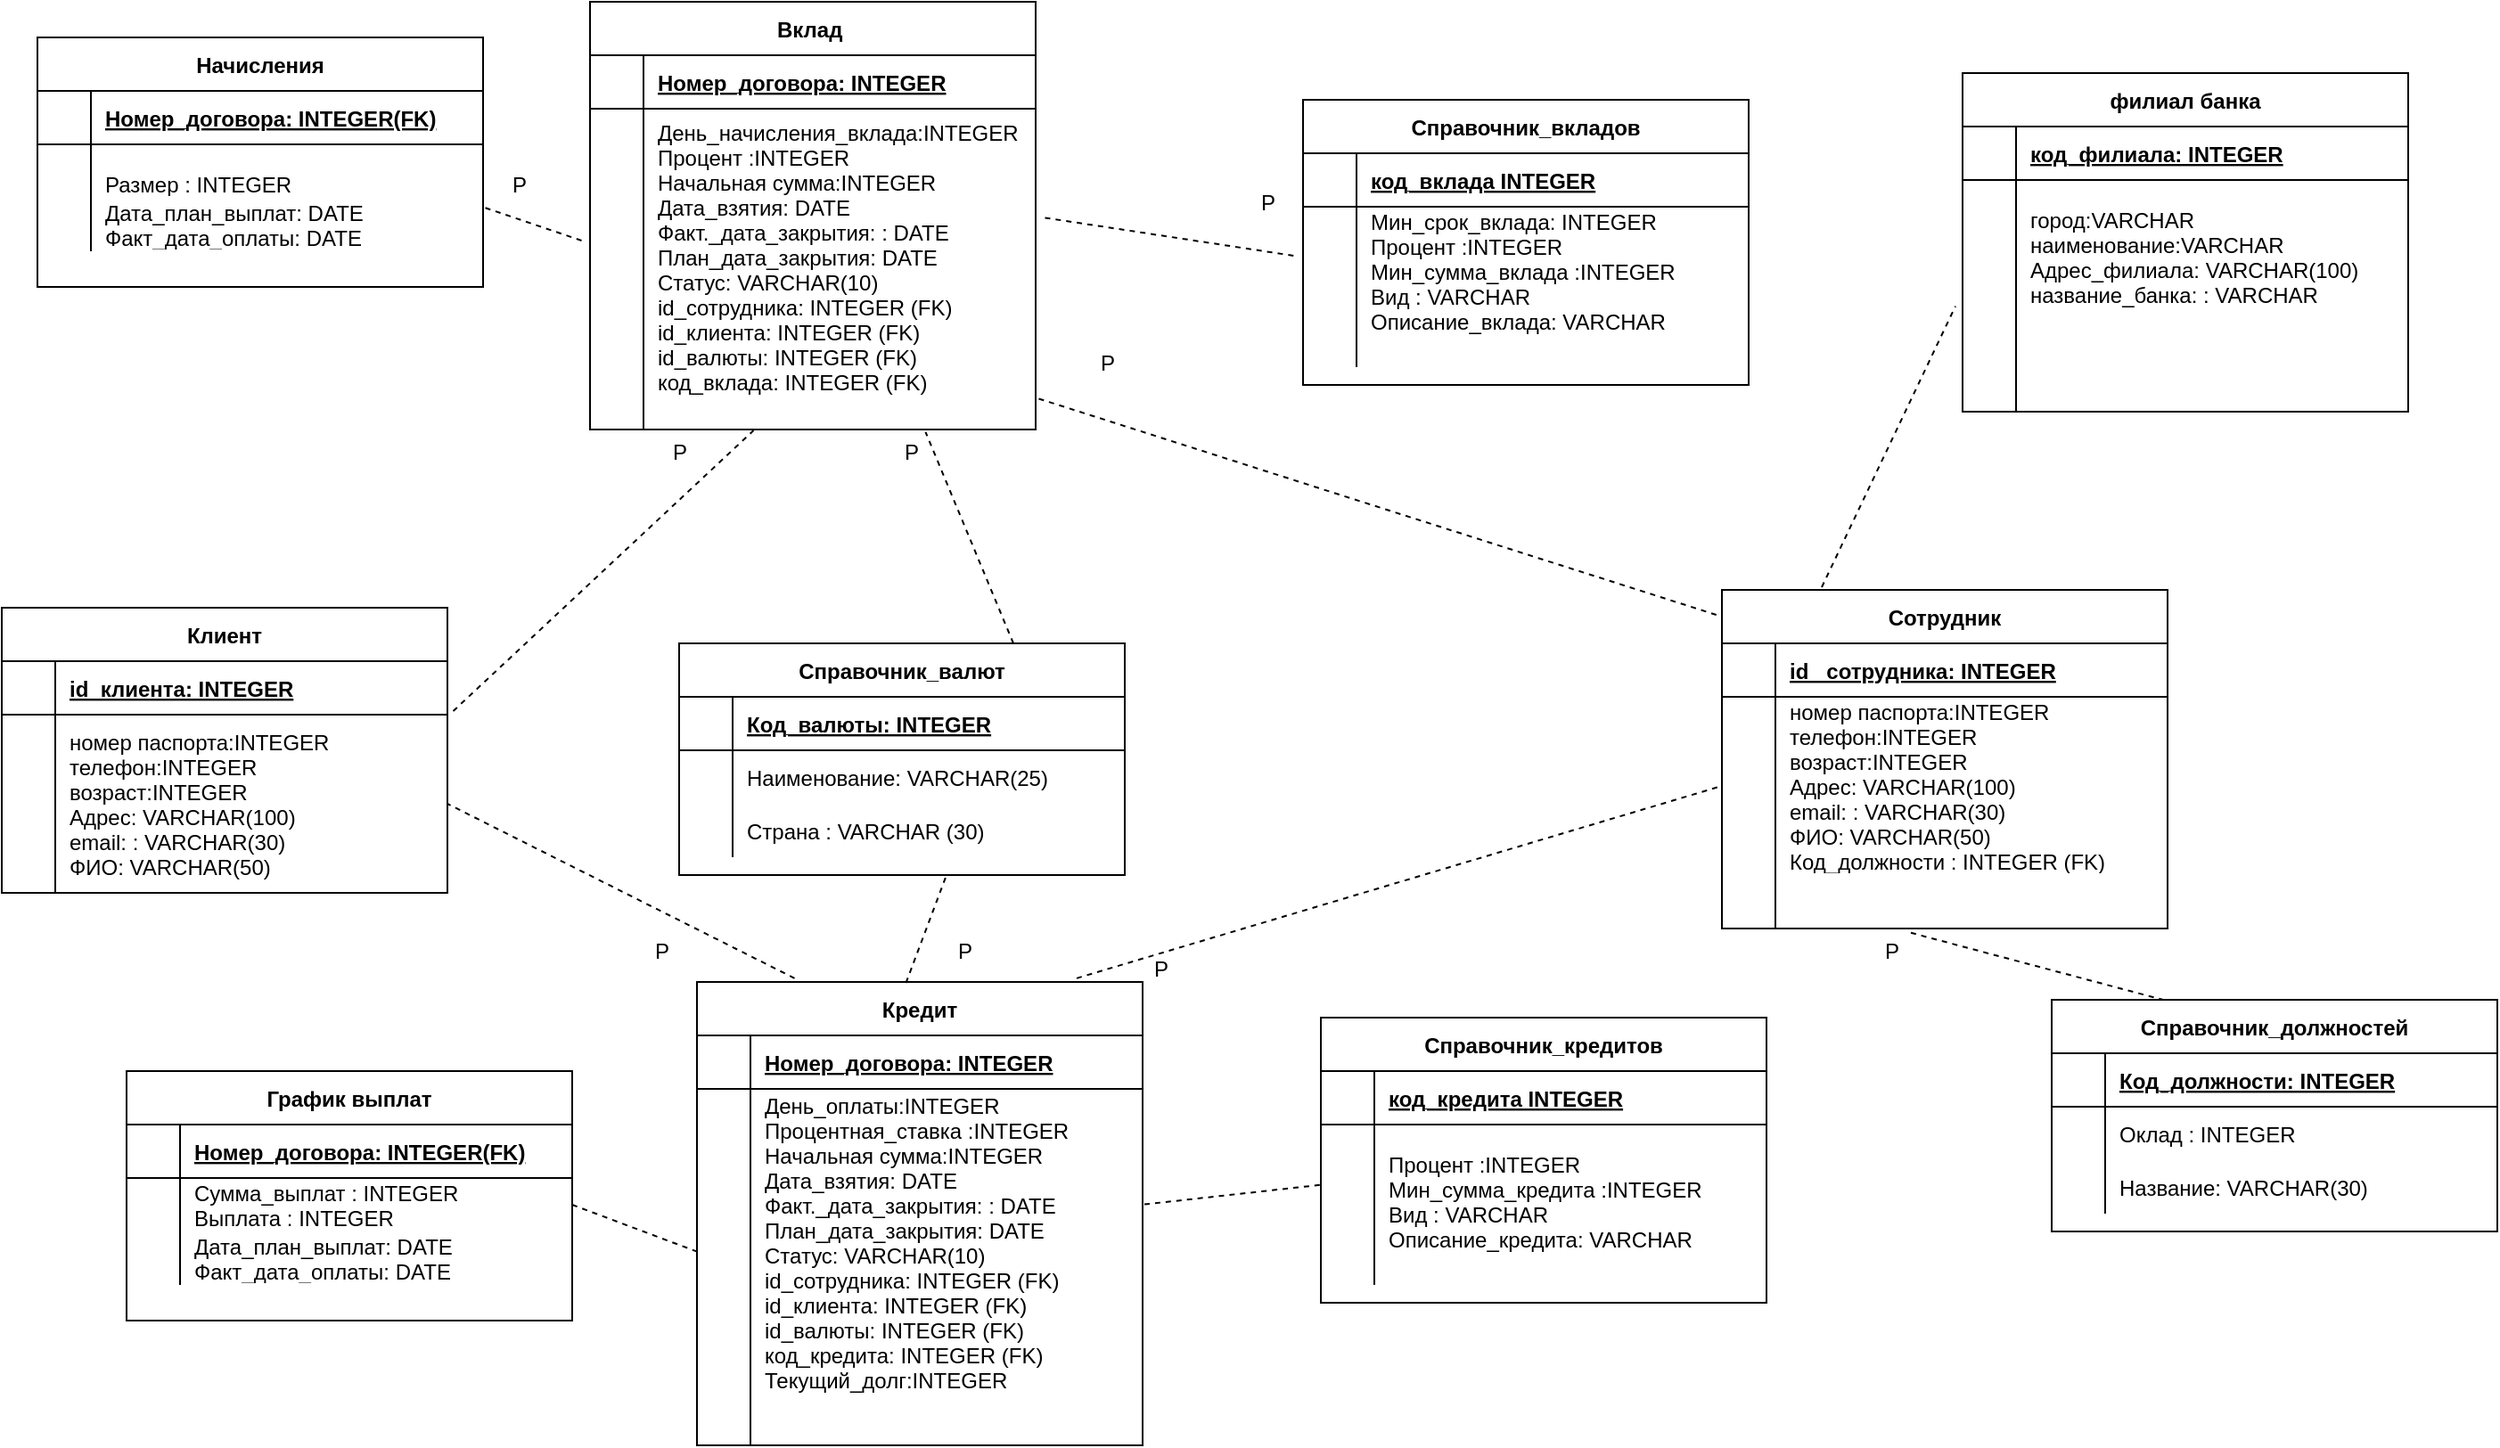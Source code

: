 <mxfile version="21.3.2" type="device">
  <diagram id="R2lEEEUBdFMjLlhIrx00" name="Page-1">
    <mxGraphModel dx="1556" dy="1980" grid="1" gridSize="10" guides="1" tooltips="1" connect="1" arrows="1" fold="1" page="1" pageScale="1" pageWidth="850" pageHeight="1100" math="0" shadow="0" extFonts="Permanent Marker^https://fonts.googleapis.com/css?family=Permanent+Marker">
      <root>
        <mxCell id="0" />
        <mxCell id="1" parent="0" />
        <mxCell id="rWTLv7BDOIeQKKejUItZ-1" value="Сотрудник" style="shape=table;startSize=30;container=1;collapsible=1;childLayout=tableLayout;fixedRows=1;rowLines=0;fontStyle=1;align=center;resizeLast=1;" vertex="1" parent="1">
          <mxGeometry x="1025" y="180" width="250" height="190" as="geometry" />
        </mxCell>
        <mxCell id="rWTLv7BDOIeQKKejUItZ-2" value="" style="shape=partialRectangle;collapsible=0;dropTarget=0;pointerEvents=0;fillColor=none;points=[[0,0.5],[1,0.5]];portConstraint=eastwest;top=0;left=0;right=0;bottom=1;" vertex="1" parent="rWTLv7BDOIeQKKejUItZ-1">
          <mxGeometry y="30" width="250" height="30" as="geometry" />
        </mxCell>
        <mxCell id="rWTLv7BDOIeQKKejUItZ-3" value="" style="shape=partialRectangle;overflow=hidden;connectable=0;fillColor=none;top=0;left=0;bottom=0;right=0;fontStyle=1;" vertex="1" parent="rWTLv7BDOIeQKKejUItZ-2">
          <mxGeometry width="30" height="30" as="geometry">
            <mxRectangle width="30" height="30" as="alternateBounds" />
          </mxGeometry>
        </mxCell>
        <mxCell id="rWTLv7BDOIeQKKejUItZ-4" value="id_ сотрудника: INTEGER" style="shape=partialRectangle;overflow=hidden;connectable=0;fillColor=none;top=0;left=0;bottom=0;right=0;align=left;spacingLeft=6;fontStyle=5;" vertex="1" parent="rWTLv7BDOIeQKKejUItZ-2">
          <mxGeometry x="30" width="220" height="30" as="geometry">
            <mxRectangle width="220" height="30" as="alternateBounds" />
          </mxGeometry>
        </mxCell>
        <mxCell id="rWTLv7BDOIeQKKejUItZ-5" value="" style="shape=partialRectangle;collapsible=0;dropTarget=0;pointerEvents=0;fillColor=none;points=[[0,0.5],[1,0.5]];portConstraint=eastwest;top=0;left=0;right=0;bottom=0;" vertex="1" parent="rWTLv7BDOIeQKKejUItZ-1">
          <mxGeometry y="60" width="250" height="100" as="geometry" />
        </mxCell>
        <mxCell id="rWTLv7BDOIeQKKejUItZ-6" value="" style="shape=partialRectangle;overflow=hidden;connectable=0;fillColor=none;top=0;left=0;bottom=0;right=0;" vertex="1" parent="rWTLv7BDOIeQKKejUItZ-5">
          <mxGeometry width="30" height="100" as="geometry">
            <mxRectangle width="30" height="100" as="alternateBounds" />
          </mxGeometry>
        </mxCell>
        <mxCell id="rWTLv7BDOIeQKKejUItZ-7" value="номер паспорта:INTEGER&#xa;телефон:INTEGER&#xa;возраст:INTEGER&#xa;Адрес: VARCHAR(100)&#xa;email: : VARCHAR(30)&#xa;ФИО: VARCHAR(50)&#xa;Код_должности : INTEGER (FK)" style="shape=partialRectangle;overflow=hidden;connectable=0;fillColor=none;top=0;left=0;bottom=0;right=0;align=left;spacingLeft=6;" vertex="1" parent="rWTLv7BDOIeQKKejUItZ-5">
          <mxGeometry x="30" width="220" height="100" as="geometry">
            <mxRectangle width="220" height="100" as="alternateBounds" />
          </mxGeometry>
        </mxCell>
        <mxCell id="rWTLv7BDOIeQKKejUItZ-8" value="" style="shape=partialRectangle;collapsible=0;dropTarget=0;pointerEvents=0;fillColor=none;points=[[0,0.5],[1,0.5]];portConstraint=eastwest;top=0;left=0;right=0;bottom=0;" vertex="1" parent="rWTLv7BDOIeQKKejUItZ-1">
          <mxGeometry y="160" width="250" height="30" as="geometry" />
        </mxCell>
        <mxCell id="rWTLv7BDOIeQKKejUItZ-9" value="" style="shape=partialRectangle;overflow=hidden;connectable=0;fillColor=none;top=0;left=0;bottom=0;right=0;" vertex="1" parent="rWTLv7BDOIeQKKejUItZ-8">
          <mxGeometry width="30" height="30" as="geometry">
            <mxRectangle width="30" height="30" as="alternateBounds" />
          </mxGeometry>
        </mxCell>
        <mxCell id="rWTLv7BDOIeQKKejUItZ-10" value="" style="shape=partialRectangle;overflow=hidden;connectable=0;fillColor=none;top=0;left=0;bottom=0;right=0;align=left;spacingLeft=6;" vertex="1" parent="rWTLv7BDOIeQKKejUItZ-8">
          <mxGeometry x="30" width="220" height="30" as="geometry">
            <mxRectangle width="220" height="30" as="alternateBounds" />
          </mxGeometry>
        </mxCell>
        <mxCell id="rWTLv7BDOIeQKKejUItZ-11" value="Cправочник_должностей" style="shape=table;startSize=30;container=1;collapsible=1;childLayout=tableLayout;fixedRows=1;rowLines=0;fontStyle=1;align=center;resizeLast=1;" vertex="1" parent="1">
          <mxGeometry x="1210" y="410" width="250" height="130" as="geometry" />
        </mxCell>
        <mxCell id="rWTLv7BDOIeQKKejUItZ-12" value="" style="shape=partialRectangle;collapsible=0;dropTarget=0;pointerEvents=0;fillColor=none;points=[[0,0.5],[1,0.5]];portConstraint=eastwest;top=0;left=0;right=0;bottom=1;" vertex="1" parent="rWTLv7BDOIeQKKejUItZ-11">
          <mxGeometry y="30" width="250" height="30" as="geometry" />
        </mxCell>
        <mxCell id="rWTLv7BDOIeQKKejUItZ-13" value="" style="shape=partialRectangle;overflow=hidden;connectable=0;fillColor=none;top=0;left=0;bottom=0;right=0;fontStyle=1;" vertex="1" parent="rWTLv7BDOIeQKKejUItZ-12">
          <mxGeometry width="30" height="30" as="geometry">
            <mxRectangle width="30" height="30" as="alternateBounds" />
          </mxGeometry>
        </mxCell>
        <mxCell id="rWTLv7BDOIeQKKejUItZ-14" value="Код_должности: INTEGER" style="shape=partialRectangle;overflow=hidden;connectable=0;fillColor=none;top=0;left=0;bottom=0;right=0;align=left;spacingLeft=6;fontStyle=5;" vertex="1" parent="rWTLv7BDOIeQKKejUItZ-12">
          <mxGeometry x="30" width="220" height="30" as="geometry">
            <mxRectangle width="220" height="30" as="alternateBounds" />
          </mxGeometry>
        </mxCell>
        <mxCell id="rWTLv7BDOIeQKKejUItZ-15" value="" style="shape=partialRectangle;collapsible=0;dropTarget=0;pointerEvents=0;fillColor=none;points=[[0,0.5],[1,0.5]];portConstraint=eastwest;top=0;left=0;right=0;bottom=0;" vertex="1" parent="rWTLv7BDOIeQKKejUItZ-11">
          <mxGeometry y="60" width="250" height="30" as="geometry" />
        </mxCell>
        <mxCell id="rWTLv7BDOIeQKKejUItZ-16" value="" style="shape=partialRectangle;overflow=hidden;connectable=0;fillColor=none;top=0;left=0;bottom=0;right=0;" vertex="1" parent="rWTLv7BDOIeQKKejUItZ-15">
          <mxGeometry width="30" height="30" as="geometry">
            <mxRectangle width="30" height="30" as="alternateBounds" />
          </mxGeometry>
        </mxCell>
        <mxCell id="rWTLv7BDOIeQKKejUItZ-17" value="Оклад : INTEGER" style="shape=partialRectangle;overflow=hidden;connectable=0;fillColor=none;top=0;left=0;bottom=0;right=0;align=left;spacingLeft=6;" vertex="1" parent="rWTLv7BDOIeQKKejUItZ-15">
          <mxGeometry x="30" width="220" height="30" as="geometry">
            <mxRectangle width="220" height="30" as="alternateBounds" />
          </mxGeometry>
        </mxCell>
        <mxCell id="rWTLv7BDOIeQKKejUItZ-18" value="" style="shape=partialRectangle;collapsible=0;dropTarget=0;pointerEvents=0;fillColor=none;points=[[0,0.5],[1,0.5]];portConstraint=eastwest;top=0;left=0;right=0;bottom=0;" vertex="1" parent="rWTLv7BDOIeQKKejUItZ-11">
          <mxGeometry y="90" width="250" height="30" as="geometry" />
        </mxCell>
        <mxCell id="rWTLv7BDOIeQKKejUItZ-19" value="" style="shape=partialRectangle;overflow=hidden;connectable=0;fillColor=none;top=0;left=0;bottom=0;right=0;" vertex="1" parent="rWTLv7BDOIeQKKejUItZ-18">
          <mxGeometry width="30" height="30" as="geometry">
            <mxRectangle width="30" height="30" as="alternateBounds" />
          </mxGeometry>
        </mxCell>
        <mxCell id="rWTLv7BDOIeQKKejUItZ-20" value="Название: VARCHAR(30)" style="shape=partialRectangle;overflow=hidden;connectable=0;fillColor=none;top=0;left=0;bottom=0;right=0;align=left;spacingLeft=6;" vertex="1" parent="rWTLv7BDOIeQKKejUItZ-18">
          <mxGeometry x="30" width="220" height="30" as="geometry">
            <mxRectangle width="220" height="30" as="alternateBounds" />
          </mxGeometry>
        </mxCell>
        <mxCell id="rWTLv7BDOIeQKKejUItZ-21" value="Клиент" style="shape=table;startSize=30;container=1;collapsible=1;childLayout=tableLayout;fixedRows=1;rowLines=0;fontStyle=1;align=center;resizeLast=1;" vertex="1" parent="1">
          <mxGeometry x="60" y="190" width="250" height="160" as="geometry" />
        </mxCell>
        <mxCell id="rWTLv7BDOIeQKKejUItZ-22" value="" style="shape=partialRectangle;collapsible=0;dropTarget=0;pointerEvents=0;fillColor=none;points=[[0,0.5],[1,0.5]];portConstraint=eastwest;top=0;left=0;right=0;bottom=1;" vertex="1" parent="rWTLv7BDOIeQKKejUItZ-21">
          <mxGeometry y="30" width="250" height="30" as="geometry" />
        </mxCell>
        <mxCell id="rWTLv7BDOIeQKKejUItZ-23" value="" style="shape=partialRectangle;overflow=hidden;connectable=0;fillColor=none;top=0;left=0;bottom=0;right=0;fontStyle=1;" vertex="1" parent="rWTLv7BDOIeQKKejUItZ-22">
          <mxGeometry width="30" height="30" as="geometry">
            <mxRectangle width="30" height="30" as="alternateBounds" />
          </mxGeometry>
        </mxCell>
        <mxCell id="rWTLv7BDOIeQKKejUItZ-24" value="id_клиента: INTEGER" style="shape=partialRectangle;overflow=hidden;connectable=0;fillColor=none;top=0;left=0;bottom=0;right=0;align=left;spacingLeft=6;fontStyle=5;" vertex="1" parent="rWTLv7BDOIeQKKejUItZ-22">
          <mxGeometry x="30" width="220" height="30" as="geometry">
            <mxRectangle width="220" height="30" as="alternateBounds" />
          </mxGeometry>
        </mxCell>
        <mxCell id="rWTLv7BDOIeQKKejUItZ-25" value="" style="shape=partialRectangle;collapsible=0;dropTarget=0;pointerEvents=0;fillColor=none;points=[[0,0.5],[1,0.5]];portConstraint=eastwest;top=0;left=0;right=0;bottom=0;" vertex="1" parent="rWTLv7BDOIeQKKejUItZ-21">
          <mxGeometry y="60" width="250" height="100" as="geometry" />
        </mxCell>
        <mxCell id="rWTLv7BDOIeQKKejUItZ-26" value="" style="shape=partialRectangle;overflow=hidden;connectable=0;fillColor=none;top=0;left=0;bottom=0;right=0;" vertex="1" parent="rWTLv7BDOIeQKKejUItZ-25">
          <mxGeometry width="30" height="100" as="geometry">
            <mxRectangle width="30" height="100" as="alternateBounds" />
          </mxGeometry>
        </mxCell>
        <mxCell id="rWTLv7BDOIeQKKejUItZ-27" value="номер паспорта:INTEGER&#xa;телефон:INTEGER&#xa;возраст:INTEGER&#xa;Адрес: VARCHAR(100)&#xa;email: : VARCHAR(30)&#xa;ФИО: VARCHAR(50)" style="shape=partialRectangle;overflow=hidden;connectable=0;fillColor=none;top=0;left=0;bottom=0;right=0;align=left;spacingLeft=6;" vertex="1" parent="rWTLv7BDOIeQKKejUItZ-25">
          <mxGeometry x="30" width="220" height="100" as="geometry">
            <mxRectangle width="220" height="100" as="alternateBounds" />
          </mxGeometry>
        </mxCell>
        <mxCell id="rWTLv7BDOIeQKKejUItZ-28" value="Cправочник_валют" style="shape=table;startSize=30;container=1;collapsible=1;childLayout=tableLayout;fixedRows=1;rowLines=0;fontStyle=1;align=center;resizeLast=1;" vertex="1" parent="1">
          <mxGeometry x="440" y="210" width="250" height="130" as="geometry" />
        </mxCell>
        <mxCell id="rWTLv7BDOIeQKKejUItZ-29" value="" style="shape=partialRectangle;collapsible=0;dropTarget=0;pointerEvents=0;fillColor=none;points=[[0,0.5],[1,0.5]];portConstraint=eastwest;top=0;left=0;right=0;bottom=1;" vertex="1" parent="rWTLv7BDOIeQKKejUItZ-28">
          <mxGeometry y="30" width="250" height="30" as="geometry" />
        </mxCell>
        <mxCell id="rWTLv7BDOIeQKKejUItZ-30" value="" style="shape=partialRectangle;overflow=hidden;connectable=0;fillColor=none;top=0;left=0;bottom=0;right=0;fontStyle=1;" vertex="1" parent="rWTLv7BDOIeQKKejUItZ-29">
          <mxGeometry width="30" height="30" as="geometry">
            <mxRectangle width="30" height="30" as="alternateBounds" />
          </mxGeometry>
        </mxCell>
        <mxCell id="rWTLv7BDOIeQKKejUItZ-31" value="Код_валюты: INTEGER" style="shape=partialRectangle;overflow=hidden;connectable=0;fillColor=none;top=0;left=0;bottom=0;right=0;align=left;spacingLeft=6;fontStyle=5;" vertex="1" parent="rWTLv7BDOIeQKKejUItZ-29">
          <mxGeometry x="30" width="220" height="30" as="geometry">
            <mxRectangle width="220" height="30" as="alternateBounds" />
          </mxGeometry>
        </mxCell>
        <mxCell id="rWTLv7BDOIeQKKejUItZ-32" value="" style="shape=partialRectangle;collapsible=0;dropTarget=0;pointerEvents=0;fillColor=none;points=[[0,0.5],[1,0.5]];portConstraint=eastwest;top=0;left=0;right=0;bottom=0;" vertex="1" parent="rWTLv7BDOIeQKKejUItZ-28">
          <mxGeometry y="60" width="250" height="30" as="geometry" />
        </mxCell>
        <mxCell id="rWTLv7BDOIeQKKejUItZ-33" value="" style="shape=partialRectangle;overflow=hidden;connectable=0;fillColor=none;top=0;left=0;bottom=0;right=0;" vertex="1" parent="rWTLv7BDOIeQKKejUItZ-32">
          <mxGeometry width="30" height="30" as="geometry">
            <mxRectangle width="30" height="30" as="alternateBounds" />
          </mxGeometry>
        </mxCell>
        <mxCell id="rWTLv7BDOIeQKKejUItZ-34" value="Наименование: VARCHAR(25)" style="shape=partialRectangle;overflow=hidden;connectable=0;fillColor=none;top=0;left=0;bottom=0;right=0;align=left;spacingLeft=6;" vertex="1" parent="rWTLv7BDOIeQKKejUItZ-32">
          <mxGeometry x="30" width="220" height="30" as="geometry">
            <mxRectangle width="220" height="30" as="alternateBounds" />
          </mxGeometry>
        </mxCell>
        <mxCell id="rWTLv7BDOIeQKKejUItZ-35" value="" style="shape=partialRectangle;collapsible=0;dropTarget=0;pointerEvents=0;fillColor=none;points=[[0,0.5],[1,0.5]];portConstraint=eastwest;top=0;left=0;right=0;bottom=0;" vertex="1" parent="rWTLv7BDOIeQKKejUItZ-28">
          <mxGeometry y="90" width="250" height="30" as="geometry" />
        </mxCell>
        <mxCell id="rWTLv7BDOIeQKKejUItZ-36" value="" style="shape=partialRectangle;overflow=hidden;connectable=0;fillColor=none;top=0;left=0;bottom=0;right=0;" vertex="1" parent="rWTLv7BDOIeQKKejUItZ-35">
          <mxGeometry width="30" height="30" as="geometry">
            <mxRectangle width="30" height="30" as="alternateBounds" />
          </mxGeometry>
        </mxCell>
        <mxCell id="rWTLv7BDOIeQKKejUItZ-37" value="Cтрана : VARCHAR (30)" style="shape=partialRectangle;overflow=hidden;connectable=0;fillColor=none;top=0;left=0;bottom=0;right=0;align=left;spacingLeft=6;" vertex="1" parent="rWTLv7BDOIeQKKejUItZ-35">
          <mxGeometry x="30" width="220" height="30" as="geometry">
            <mxRectangle width="220" height="30" as="alternateBounds" />
          </mxGeometry>
        </mxCell>
        <mxCell id="rWTLv7BDOIeQKKejUItZ-38" value="Вклад " style="shape=table;startSize=30;container=1;collapsible=1;childLayout=tableLayout;fixedRows=1;rowLines=0;fontStyle=1;align=center;resizeLast=1;" vertex="1" parent="1">
          <mxGeometry x="390" y="-150" width="250" height="240" as="geometry" />
        </mxCell>
        <mxCell id="rWTLv7BDOIeQKKejUItZ-39" value="" style="shape=partialRectangle;collapsible=0;dropTarget=0;pointerEvents=0;fillColor=none;points=[[0,0.5],[1,0.5]];portConstraint=eastwest;top=0;left=0;right=0;bottom=1;" vertex="1" parent="rWTLv7BDOIeQKKejUItZ-38">
          <mxGeometry y="30" width="250" height="30" as="geometry" />
        </mxCell>
        <mxCell id="rWTLv7BDOIeQKKejUItZ-40" value="" style="shape=partialRectangle;overflow=hidden;connectable=0;fillColor=none;top=0;left=0;bottom=0;right=0;fontStyle=1;" vertex="1" parent="rWTLv7BDOIeQKKejUItZ-39">
          <mxGeometry width="30" height="30" as="geometry">
            <mxRectangle width="30" height="30" as="alternateBounds" />
          </mxGeometry>
        </mxCell>
        <mxCell id="rWTLv7BDOIeQKKejUItZ-41" value="Номер_договора: INTEGER" style="shape=partialRectangle;overflow=hidden;connectable=0;fillColor=none;top=0;left=0;bottom=0;right=0;align=left;spacingLeft=6;fontStyle=5;" vertex="1" parent="rWTLv7BDOIeQKKejUItZ-39">
          <mxGeometry x="30" width="220" height="30" as="geometry">
            <mxRectangle width="220" height="30" as="alternateBounds" />
          </mxGeometry>
        </mxCell>
        <mxCell id="rWTLv7BDOIeQKKejUItZ-42" value="" style="shape=partialRectangle;collapsible=0;dropTarget=0;pointerEvents=0;fillColor=none;points=[[0,0.5],[1,0.5]];portConstraint=eastwest;top=0;left=0;right=0;bottom=0;" vertex="1" parent="rWTLv7BDOIeQKKejUItZ-38">
          <mxGeometry y="60" width="250" height="180" as="geometry" />
        </mxCell>
        <mxCell id="rWTLv7BDOIeQKKejUItZ-43" value="" style="shape=partialRectangle;overflow=hidden;connectable=0;fillColor=none;top=0;left=0;bottom=0;right=0;" vertex="1" parent="rWTLv7BDOIeQKKejUItZ-42">
          <mxGeometry width="30" height="180" as="geometry">
            <mxRectangle width="30" height="180" as="alternateBounds" />
          </mxGeometry>
        </mxCell>
        <mxCell id="rWTLv7BDOIeQKKejUItZ-44" value="День_начисления_вклада:INTEGER&#xa;Процент :INTEGER&#xa;Начальная сумма:INTEGER&#xa;Дата_взятия: DATE&#xa;Факт._дата_закрытия: : DATE&#xa;План_дата_закрытия: DATE&#xa;Статус: VARCHAR(10)&#xa;id_cотрудника: INTEGER (FK)&#xa;id_клиента: INTEGER (FK)&#xa;id_валюты: INTEGER (FK)&#xa;код_вклада: INTEGER (FK)&#xa;" style="shape=partialRectangle;overflow=hidden;connectable=0;fillColor=none;top=0;left=0;bottom=0;right=0;align=left;spacingLeft=6;" vertex="1" parent="rWTLv7BDOIeQKKejUItZ-42">
          <mxGeometry x="30" width="220" height="180" as="geometry">
            <mxRectangle width="220" height="180" as="alternateBounds" />
          </mxGeometry>
        </mxCell>
        <mxCell id="rWTLv7BDOIeQKKejUItZ-48" value="Кредит" style="shape=table;startSize=30;container=1;collapsible=1;childLayout=tableLayout;fixedRows=1;rowLines=0;fontStyle=1;align=center;resizeLast=1;" vertex="1" parent="1">
          <mxGeometry x="450" y="400" width="250" height="260.0" as="geometry" />
        </mxCell>
        <mxCell id="rWTLv7BDOIeQKKejUItZ-49" value="" style="shape=partialRectangle;collapsible=0;dropTarget=0;pointerEvents=0;fillColor=none;points=[[0,0.5],[1,0.5]];portConstraint=eastwest;top=0;left=0;right=0;bottom=1;" vertex="1" parent="rWTLv7BDOIeQKKejUItZ-48">
          <mxGeometry y="30" width="250" height="30" as="geometry" />
        </mxCell>
        <mxCell id="rWTLv7BDOIeQKKejUItZ-50" value="" style="shape=partialRectangle;overflow=hidden;connectable=0;fillColor=none;top=0;left=0;bottom=0;right=0;fontStyle=1;" vertex="1" parent="rWTLv7BDOIeQKKejUItZ-49">
          <mxGeometry width="30" height="30" as="geometry">
            <mxRectangle width="30" height="30" as="alternateBounds" />
          </mxGeometry>
        </mxCell>
        <mxCell id="rWTLv7BDOIeQKKejUItZ-51" value="Номер_договора: INTEGER" style="shape=partialRectangle;overflow=hidden;connectable=0;fillColor=none;top=0;left=0;bottom=0;right=0;align=left;spacingLeft=6;fontStyle=5;" vertex="1" parent="rWTLv7BDOIeQKKejUItZ-49">
          <mxGeometry x="30" width="220" height="30" as="geometry">
            <mxRectangle width="220" height="30" as="alternateBounds" />
          </mxGeometry>
        </mxCell>
        <mxCell id="rWTLv7BDOIeQKKejUItZ-52" value="" style="shape=partialRectangle;collapsible=0;dropTarget=0;pointerEvents=0;fillColor=none;points=[[0,0.5],[1,0.5]];portConstraint=eastwest;top=0;left=0;right=0;bottom=0;" vertex="1" parent="rWTLv7BDOIeQKKejUItZ-48">
          <mxGeometry y="60" width="250" height="200" as="geometry" />
        </mxCell>
        <mxCell id="rWTLv7BDOIeQKKejUItZ-53" value="" style="shape=partialRectangle;overflow=hidden;connectable=0;fillColor=none;top=0;left=0;bottom=0;right=0;" vertex="1" parent="rWTLv7BDOIeQKKejUItZ-52">
          <mxGeometry width="30" height="200" as="geometry">
            <mxRectangle width="30" height="200" as="alternateBounds" />
          </mxGeometry>
        </mxCell>
        <mxCell id="rWTLv7BDOIeQKKejUItZ-54" value="День_оплаты:INTEGER&#xa;Процентная_ставка :INTEGER&#xa;Начальная сумма:INTEGER&#xa;Дата_взятия: DATE&#xa;Факт._дата_закрытия: : DATE&#xa;План_дата_закрытия: DATE&#xa;Статус: VARCHAR(10)&#xa;id_cотрудника: INTEGER (FK)&#xa;id_клиента: INTEGER (FK)&#xa;id_валюты: INTEGER (FK)&#xa;код_кредита: INTEGER (FK)&#xa;Текущий_долг:INTEGER&#xa;&#xa;" style="shape=partialRectangle;overflow=hidden;connectable=0;fillColor=none;top=0;left=0;bottom=0;right=0;align=left;spacingLeft=6;" vertex="1" parent="rWTLv7BDOIeQKKejUItZ-52">
          <mxGeometry x="30" width="220" height="200" as="geometry">
            <mxRectangle width="220" height="200" as="alternateBounds" />
          </mxGeometry>
        </mxCell>
        <mxCell id="rWTLv7BDOIeQKKejUItZ-55" value="График выплат" style="shape=table;startSize=30;container=1;collapsible=1;childLayout=tableLayout;fixedRows=1;rowLines=0;fontStyle=1;align=center;resizeLast=1;" vertex="1" parent="1">
          <mxGeometry x="130" y="450" width="250" height="140" as="geometry" />
        </mxCell>
        <mxCell id="rWTLv7BDOIeQKKejUItZ-56" value="" style="shape=partialRectangle;collapsible=0;dropTarget=0;pointerEvents=0;fillColor=none;points=[[0,0.5],[1,0.5]];portConstraint=eastwest;top=0;left=0;right=0;bottom=1;" vertex="1" parent="rWTLv7BDOIeQKKejUItZ-55">
          <mxGeometry y="30" width="250" height="30" as="geometry" />
        </mxCell>
        <mxCell id="rWTLv7BDOIeQKKejUItZ-57" value="" style="shape=partialRectangle;overflow=hidden;connectable=0;fillColor=none;top=0;left=0;bottom=0;right=0;fontStyle=1;" vertex="1" parent="rWTLv7BDOIeQKKejUItZ-56">
          <mxGeometry width="30" height="30" as="geometry">
            <mxRectangle width="30" height="30" as="alternateBounds" />
          </mxGeometry>
        </mxCell>
        <mxCell id="rWTLv7BDOIeQKKejUItZ-58" value="Номер_договора: INTEGER(FK)" style="shape=partialRectangle;overflow=hidden;connectable=0;fillColor=none;top=0;left=0;bottom=0;right=0;align=left;spacingLeft=6;fontStyle=5;" vertex="1" parent="rWTLv7BDOIeQKKejUItZ-56">
          <mxGeometry x="30" width="220" height="30" as="geometry">
            <mxRectangle width="220" height="30" as="alternateBounds" />
          </mxGeometry>
        </mxCell>
        <mxCell id="rWTLv7BDOIeQKKejUItZ-59" value="" style="shape=partialRectangle;collapsible=0;dropTarget=0;pointerEvents=0;fillColor=none;points=[[0,0.5],[1,0.5]];portConstraint=eastwest;top=0;left=0;right=0;bottom=0;" vertex="1" parent="rWTLv7BDOIeQKKejUItZ-55">
          <mxGeometry y="60" width="250" height="30" as="geometry" />
        </mxCell>
        <mxCell id="rWTLv7BDOIeQKKejUItZ-60" value="" style="shape=partialRectangle;overflow=hidden;connectable=0;fillColor=none;top=0;left=0;bottom=0;right=0;" vertex="1" parent="rWTLv7BDOIeQKKejUItZ-59">
          <mxGeometry width="30" height="30" as="geometry">
            <mxRectangle width="30" height="30" as="alternateBounds" />
          </mxGeometry>
        </mxCell>
        <mxCell id="rWTLv7BDOIeQKKejUItZ-61" value="Cумма_выплат : INTEGER&#xa;Выплата : INTEGER" style="shape=partialRectangle;overflow=hidden;connectable=0;fillColor=none;top=0;left=0;bottom=0;right=0;align=left;spacingLeft=6;" vertex="1" parent="rWTLv7BDOIeQKKejUItZ-59">
          <mxGeometry x="30" width="220" height="30" as="geometry">
            <mxRectangle width="220" height="30" as="alternateBounds" />
          </mxGeometry>
        </mxCell>
        <mxCell id="rWTLv7BDOIeQKKejUItZ-62" value="" style="shape=partialRectangle;collapsible=0;dropTarget=0;pointerEvents=0;fillColor=none;points=[[0,0.5],[1,0.5]];portConstraint=eastwest;top=0;left=0;right=0;bottom=0;" vertex="1" parent="rWTLv7BDOIeQKKejUItZ-55">
          <mxGeometry y="90" width="250" height="30" as="geometry" />
        </mxCell>
        <mxCell id="rWTLv7BDOIeQKKejUItZ-63" value="" style="shape=partialRectangle;overflow=hidden;connectable=0;fillColor=none;top=0;left=0;bottom=0;right=0;" vertex="1" parent="rWTLv7BDOIeQKKejUItZ-62">
          <mxGeometry width="30" height="30" as="geometry">
            <mxRectangle width="30" height="30" as="alternateBounds" />
          </mxGeometry>
        </mxCell>
        <mxCell id="rWTLv7BDOIeQKKejUItZ-64" value="Дата_план_выплат: DATE&#xa;Факт_дата_оплаты: DATE" style="shape=partialRectangle;overflow=hidden;connectable=0;fillColor=none;top=0;left=0;bottom=0;right=0;align=left;spacingLeft=6;" vertex="1" parent="rWTLv7BDOIeQKKejUItZ-62">
          <mxGeometry x="30" width="220" height="30" as="geometry">
            <mxRectangle width="220" height="30" as="alternateBounds" />
          </mxGeometry>
        </mxCell>
        <mxCell id="rWTLv7BDOIeQKKejUItZ-65" value="Начисления" style="shape=table;startSize=30;container=1;collapsible=1;childLayout=tableLayout;fixedRows=1;rowLines=0;fontStyle=1;align=center;resizeLast=1;" vertex="1" parent="1">
          <mxGeometry x="80" y="-130" width="250" height="140" as="geometry" />
        </mxCell>
        <mxCell id="rWTLv7BDOIeQKKejUItZ-66" value="" style="shape=partialRectangle;collapsible=0;dropTarget=0;pointerEvents=0;fillColor=none;points=[[0,0.5],[1,0.5]];portConstraint=eastwest;top=0;left=0;right=0;bottom=1;" vertex="1" parent="rWTLv7BDOIeQKKejUItZ-65">
          <mxGeometry y="30" width="250" height="30" as="geometry" />
        </mxCell>
        <mxCell id="rWTLv7BDOIeQKKejUItZ-67" value="" style="shape=partialRectangle;overflow=hidden;connectable=0;fillColor=none;top=0;left=0;bottom=0;right=0;fontStyle=1;" vertex="1" parent="rWTLv7BDOIeQKKejUItZ-66">
          <mxGeometry width="30" height="30" as="geometry">
            <mxRectangle width="30" height="30" as="alternateBounds" />
          </mxGeometry>
        </mxCell>
        <mxCell id="rWTLv7BDOIeQKKejUItZ-68" value="Номер_договора: INTEGER(FK)" style="shape=partialRectangle;overflow=hidden;connectable=0;fillColor=none;top=0;left=0;bottom=0;right=0;align=left;spacingLeft=6;fontStyle=5;" vertex="1" parent="rWTLv7BDOIeQKKejUItZ-66">
          <mxGeometry x="30" width="220" height="30" as="geometry">
            <mxRectangle width="220" height="30" as="alternateBounds" />
          </mxGeometry>
        </mxCell>
        <mxCell id="rWTLv7BDOIeQKKejUItZ-69" value="" style="shape=partialRectangle;collapsible=0;dropTarget=0;pointerEvents=0;fillColor=none;points=[[0,0.5],[1,0.5]];portConstraint=eastwest;top=0;left=0;right=0;bottom=0;" vertex="1" parent="rWTLv7BDOIeQKKejUItZ-65">
          <mxGeometry y="60" width="250" height="30" as="geometry" />
        </mxCell>
        <mxCell id="rWTLv7BDOIeQKKejUItZ-70" value="" style="shape=partialRectangle;overflow=hidden;connectable=0;fillColor=none;top=0;left=0;bottom=0;right=0;" vertex="1" parent="rWTLv7BDOIeQKKejUItZ-69">
          <mxGeometry width="30" height="30" as="geometry">
            <mxRectangle width="30" height="30" as="alternateBounds" />
          </mxGeometry>
        </mxCell>
        <mxCell id="rWTLv7BDOIeQKKejUItZ-71" value="&#xa;Размер : INTEGER" style="shape=partialRectangle;overflow=hidden;connectable=0;fillColor=none;top=0;left=0;bottom=0;right=0;align=left;spacingLeft=6;" vertex="1" parent="rWTLv7BDOIeQKKejUItZ-69">
          <mxGeometry x="30" width="220" height="30" as="geometry">
            <mxRectangle width="220" height="30" as="alternateBounds" />
          </mxGeometry>
        </mxCell>
        <mxCell id="rWTLv7BDOIeQKKejUItZ-72" value="" style="shape=partialRectangle;collapsible=0;dropTarget=0;pointerEvents=0;fillColor=none;points=[[0,0.5],[1,0.5]];portConstraint=eastwest;top=0;left=0;right=0;bottom=0;" vertex="1" parent="rWTLv7BDOIeQKKejUItZ-65">
          <mxGeometry y="90" width="250" height="30" as="geometry" />
        </mxCell>
        <mxCell id="rWTLv7BDOIeQKKejUItZ-73" value="" style="shape=partialRectangle;overflow=hidden;connectable=0;fillColor=none;top=0;left=0;bottom=0;right=0;" vertex="1" parent="rWTLv7BDOIeQKKejUItZ-72">
          <mxGeometry width="30" height="30" as="geometry">
            <mxRectangle width="30" height="30" as="alternateBounds" />
          </mxGeometry>
        </mxCell>
        <mxCell id="rWTLv7BDOIeQKKejUItZ-74" value="Дата_план_выплат: DATE&#xa;Факт_дата_оплаты: DATE" style="shape=partialRectangle;overflow=hidden;connectable=0;fillColor=none;top=0;left=0;bottom=0;right=0;align=left;spacingLeft=6;" vertex="1" parent="rWTLv7BDOIeQKKejUItZ-72">
          <mxGeometry x="30" width="220" height="30" as="geometry">
            <mxRectangle width="220" height="30" as="alternateBounds" />
          </mxGeometry>
        </mxCell>
        <mxCell id="rWTLv7BDOIeQKKejUItZ-75" value="Справочник_вкладов" style="shape=table;startSize=30;container=1;collapsible=1;childLayout=tableLayout;fixedRows=1;rowLines=0;fontStyle=1;align=center;resizeLast=1;" vertex="1" parent="1">
          <mxGeometry x="790" y="-95" width="250" height="160" as="geometry" />
        </mxCell>
        <mxCell id="rWTLv7BDOIeQKKejUItZ-76" value="" style="shape=partialRectangle;collapsible=0;dropTarget=0;pointerEvents=0;fillColor=none;points=[[0,0.5],[1,0.5]];portConstraint=eastwest;top=0;left=0;right=0;bottom=1;" vertex="1" parent="rWTLv7BDOIeQKKejUItZ-75">
          <mxGeometry y="30" width="250" height="30" as="geometry" />
        </mxCell>
        <mxCell id="rWTLv7BDOIeQKKejUItZ-77" value="" style="shape=partialRectangle;overflow=hidden;connectable=0;fillColor=none;top=0;left=0;bottom=0;right=0;fontStyle=1;" vertex="1" parent="rWTLv7BDOIeQKKejUItZ-76">
          <mxGeometry width="30" height="30" as="geometry">
            <mxRectangle width="30" height="30" as="alternateBounds" />
          </mxGeometry>
        </mxCell>
        <mxCell id="rWTLv7BDOIeQKKejUItZ-78" value="код_вклада INTEGER" style="shape=partialRectangle;overflow=hidden;connectable=0;fillColor=none;top=0;left=0;bottom=0;right=0;align=left;spacingLeft=6;fontStyle=5;" vertex="1" parent="rWTLv7BDOIeQKKejUItZ-76">
          <mxGeometry x="30" width="220" height="30" as="geometry">
            <mxRectangle width="220" height="30" as="alternateBounds" />
          </mxGeometry>
        </mxCell>
        <mxCell id="rWTLv7BDOIeQKKejUItZ-79" value="" style="shape=partialRectangle;collapsible=0;dropTarget=0;pointerEvents=0;fillColor=none;points=[[0,0.5],[1,0.5]];portConstraint=eastwest;top=0;left=0;right=0;bottom=0;" vertex="1" parent="rWTLv7BDOIeQKKejUItZ-75">
          <mxGeometry y="60" width="250" height="90" as="geometry" />
        </mxCell>
        <mxCell id="rWTLv7BDOIeQKKejUItZ-80" value="" style="shape=partialRectangle;overflow=hidden;connectable=0;fillColor=none;top=0;left=0;bottom=0;right=0;" vertex="1" parent="rWTLv7BDOIeQKKejUItZ-79">
          <mxGeometry width="30" height="90" as="geometry">
            <mxRectangle width="30" height="90" as="alternateBounds" />
          </mxGeometry>
        </mxCell>
        <mxCell id="rWTLv7BDOIeQKKejUItZ-81" value="Мин_срок_вклада: INTEGER&#xa;Процент :INTEGER&#xa;Мин_сумма_вклада :INTEGER&#xa;Вид : VARCHAR&#xa;Описание_вклада: VARCHAR&#xa;&#xa;" style="shape=partialRectangle;overflow=hidden;connectable=0;fillColor=none;top=0;left=0;bottom=0;right=0;align=left;spacingLeft=6;" vertex="1" parent="rWTLv7BDOIeQKKejUItZ-79">
          <mxGeometry x="30" width="220" height="90" as="geometry">
            <mxRectangle width="220" height="90" as="alternateBounds" />
          </mxGeometry>
        </mxCell>
        <mxCell id="rWTLv7BDOIeQKKejUItZ-82" value="Справочник_кредитов" style="shape=table;startSize=30;container=1;collapsible=1;childLayout=tableLayout;fixedRows=1;rowLines=0;fontStyle=1;align=center;resizeLast=1;" vertex="1" parent="1">
          <mxGeometry x="800" y="420" width="250" height="160" as="geometry" />
        </mxCell>
        <mxCell id="rWTLv7BDOIeQKKejUItZ-83" value="" style="shape=partialRectangle;collapsible=0;dropTarget=0;pointerEvents=0;fillColor=none;points=[[0,0.5],[1,0.5]];portConstraint=eastwest;top=0;left=0;right=0;bottom=1;" vertex="1" parent="rWTLv7BDOIeQKKejUItZ-82">
          <mxGeometry y="30" width="250" height="30" as="geometry" />
        </mxCell>
        <mxCell id="rWTLv7BDOIeQKKejUItZ-84" value="" style="shape=partialRectangle;overflow=hidden;connectable=0;fillColor=none;top=0;left=0;bottom=0;right=0;fontStyle=1;" vertex="1" parent="rWTLv7BDOIeQKKejUItZ-83">
          <mxGeometry width="30" height="30" as="geometry">
            <mxRectangle width="30" height="30" as="alternateBounds" />
          </mxGeometry>
        </mxCell>
        <mxCell id="rWTLv7BDOIeQKKejUItZ-85" value="код_кредита INTEGER" style="shape=partialRectangle;overflow=hidden;connectable=0;fillColor=none;top=0;left=0;bottom=0;right=0;align=left;spacingLeft=6;fontStyle=5;" vertex="1" parent="rWTLv7BDOIeQKKejUItZ-83">
          <mxGeometry x="30" width="220" height="30" as="geometry">
            <mxRectangle width="220" height="30" as="alternateBounds" />
          </mxGeometry>
        </mxCell>
        <mxCell id="rWTLv7BDOIeQKKejUItZ-86" value="" style="shape=partialRectangle;collapsible=0;dropTarget=0;pointerEvents=0;fillColor=none;points=[[0,0.5],[1,0.5]];portConstraint=eastwest;top=0;left=0;right=0;bottom=0;" vertex="1" parent="rWTLv7BDOIeQKKejUItZ-82">
          <mxGeometry y="60" width="250" height="90" as="geometry" />
        </mxCell>
        <mxCell id="rWTLv7BDOIeQKKejUItZ-87" value="" style="shape=partialRectangle;overflow=hidden;connectable=0;fillColor=none;top=0;left=0;bottom=0;right=0;" vertex="1" parent="rWTLv7BDOIeQKKejUItZ-86">
          <mxGeometry width="30" height="90" as="geometry">
            <mxRectangle width="30" height="90" as="alternateBounds" />
          </mxGeometry>
        </mxCell>
        <mxCell id="rWTLv7BDOIeQKKejUItZ-88" value="&#xa;Процент :INTEGER&#xa;Мин_сумма_кредита :INTEGER&#xa;Вид : VARCHAR&#xa;Описание_кредита: VARCHAR&#xa;&#xa;" style="shape=partialRectangle;overflow=hidden;connectable=0;fillColor=none;top=0;left=0;bottom=0;right=0;align=left;spacingLeft=6;" vertex="1" parent="rWTLv7BDOIeQKKejUItZ-86">
          <mxGeometry x="30" width="220" height="90" as="geometry">
            <mxRectangle width="220" height="90" as="alternateBounds" />
          </mxGeometry>
        </mxCell>
        <mxCell id="rWTLv7BDOIeQKKejUItZ-89" value="филиал банка" style="shape=table;startSize=30;container=1;collapsible=1;childLayout=tableLayout;fixedRows=1;rowLines=0;fontStyle=1;align=center;resizeLast=1;" vertex="1" parent="1">
          <mxGeometry x="1160" y="-110" width="250" height="190" as="geometry" />
        </mxCell>
        <mxCell id="rWTLv7BDOIeQKKejUItZ-90" value="" style="shape=partialRectangle;collapsible=0;dropTarget=0;pointerEvents=0;fillColor=none;points=[[0,0.5],[1,0.5]];portConstraint=eastwest;top=0;left=0;right=0;bottom=1;" vertex="1" parent="rWTLv7BDOIeQKKejUItZ-89">
          <mxGeometry y="30" width="250" height="30" as="geometry" />
        </mxCell>
        <mxCell id="rWTLv7BDOIeQKKejUItZ-91" value="" style="shape=partialRectangle;overflow=hidden;connectable=0;fillColor=none;top=0;left=0;bottom=0;right=0;fontStyle=1;" vertex="1" parent="rWTLv7BDOIeQKKejUItZ-90">
          <mxGeometry width="30" height="30" as="geometry">
            <mxRectangle width="30" height="30" as="alternateBounds" />
          </mxGeometry>
        </mxCell>
        <mxCell id="rWTLv7BDOIeQKKejUItZ-92" value="код_филиала: INTEGER" style="shape=partialRectangle;overflow=hidden;connectable=0;fillColor=none;top=0;left=0;bottom=0;right=0;align=left;spacingLeft=6;fontStyle=5;" vertex="1" parent="rWTLv7BDOIeQKKejUItZ-90">
          <mxGeometry x="30" width="220" height="30" as="geometry">
            <mxRectangle width="220" height="30" as="alternateBounds" />
          </mxGeometry>
        </mxCell>
        <mxCell id="rWTLv7BDOIeQKKejUItZ-93" value="" style="shape=partialRectangle;collapsible=0;dropTarget=0;pointerEvents=0;fillColor=none;points=[[0,0.5],[1,0.5]];portConstraint=eastwest;top=0;left=0;right=0;bottom=0;" vertex="1" parent="rWTLv7BDOIeQKKejUItZ-89">
          <mxGeometry y="60" width="250" height="100" as="geometry" />
        </mxCell>
        <mxCell id="rWTLv7BDOIeQKKejUItZ-94" value="" style="shape=partialRectangle;overflow=hidden;connectable=0;fillColor=none;top=0;left=0;bottom=0;right=0;" vertex="1" parent="rWTLv7BDOIeQKKejUItZ-93">
          <mxGeometry width="30" height="100" as="geometry">
            <mxRectangle width="30" height="100" as="alternateBounds" />
          </mxGeometry>
        </mxCell>
        <mxCell id="rWTLv7BDOIeQKKejUItZ-95" value="город:VARCHAR&#xa;наименование:VARCHAR&#xa;Адрес_филиала: VARCHAR(100)&#xa;название_банка: : VARCHAR&#xa;" style="shape=partialRectangle;overflow=hidden;connectable=0;fillColor=none;top=0;left=0;bottom=0;right=0;align=left;spacingLeft=6;" vertex="1" parent="rWTLv7BDOIeQKKejUItZ-93">
          <mxGeometry x="30" width="220" height="100" as="geometry">
            <mxRectangle width="220" height="100" as="alternateBounds" />
          </mxGeometry>
        </mxCell>
        <mxCell id="rWTLv7BDOIeQKKejUItZ-96" value="" style="shape=partialRectangle;collapsible=0;dropTarget=0;pointerEvents=0;fillColor=none;points=[[0,0.5],[1,0.5]];portConstraint=eastwest;top=0;left=0;right=0;bottom=0;" vertex="1" parent="rWTLv7BDOIeQKKejUItZ-89">
          <mxGeometry y="160" width="250" height="30" as="geometry" />
        </mxCell>
        <mxCell id="rWTLv7BDOIeQKKejUItZ-97" value="" style="shape=partialRectangle;overflow=hidden;connectable=0;fillColor=none;top=0;left=0;bottom=0;right=0;" vertex="1" parent="rWTLv7BDOIeQKKejUItZ-96">
          <mxGeometry width="30" height="30" as="geometry">
            <mxRectangle width="30" height="30" as="alternateBounds" />
          </mxGeometry>
        </mxCell>
        <mxCell id="rWTLv7BDOIeQKKejUItZ-98" value="" style="shape=partialRectangle;overflow=hidden;connectable=0;fillColor=none;top=0;left=0;bottom=0;right=0;align=left;spacingLeft=6;" vertex="1" parent="rWTLv7BDOIeQKKejUItZ-96">
          <mxGeometry x="30" width="220" height="30" as="geometry">
            <mxRectangle width="220" height="30" as="alternateBounds" />
          </mxGeometry>
        </mxCell>
        <mxCell id="rWTLv7BDOIeQKKejUItZ-100" value="" style="endArrow=none;dashed=1;html=1;rounded=0;entryX=0;entryY=0.079;entryDx=0;entryDy=0;entryPerimeter=0;exitX=1.007;exitY=0.904;exitDx=0;exitDy=0;exitPerimeter=0;" edge="1" parent="1" source="rWTLv7BDOIeQKKejUItZ-42" target="rWTLv7BDOIeQKKejUItZ-1">
          <mxGeometry width="50" height="50" relative="1" as="geometry">
            <mxPoint x="740" y="150" as="sourcePoint" />
            <mxPoint x="790" y="100" as="targetPoint" />
          </mxGeometry>
        </mxCell>
        <mxCell id="rWTLv7BDOIeQKKejUItZ-101" value="" style="endArrow=none;dashed=1;html=1;rounded=0;entryX=0.367;entryY=1.003;entryDx=0;entryDy=0;entryPerimeter=0;exitX=1.013;exitY=-0.02;exitDx=0;exitDy=0;exitPerimeter=0;" edge="1" parent="1" source="rWTLv7BDOIeQKKejUItZ-25" target="rWTLv7BDOIeQKKejUItZ-42">
          <mxGeometry width="50" height="50" relative="1" as="geometry">
            <mxPoint x="570" y="200" as="sourcePoint" />
            <mxPoint x="620" y="150" as="targetPoint" />
          </mxGeometry>
        </mxCell>
        <mxCell id="rWTLv7BDOIeQKKejUItZ-103" value="" style="endArrow=none;dashed=1;html=1;rounded=0;entryX=0;entryY=0.5;entryDx=0;entryDy=0;exitX=0.852;exitY=-0.008;exitDx=0;exitDy=0;exitPerimeter=0;" edge="1" parent="1" source="rWTLv7BDOIeQKKejUItZ-48" target="rWTLv7BDOIeQKKejUItZ-5">
          <mxGeometry width="50" height="50" relative="1" as="geometry">
            <mxPoint x="580" y="210" as="sourcePoint" />
            <mxPoint x="630" y="160" as="targetPoint" />
          </mxGeometry>
        </mxCell>
        <mxCell id="rWTLv7BDOIeQKKejUItZ-104" value="" style="endArrow=none;dashed=1;html=1;rounded=0;entryX=0.753;entryY=1.008;entryDx=0;entryDy=0;entryPerimeter=0;exitX=0.75;exitY=0;exitDx=0;exitDy=0;" edge="1" parent="1" source="rWTLv7BDOIeQKKejUItZ-28" target="rWTLv7BDOIeQKKejUItZ-42">
          <mxGeometry width="50" height="50" relative="1" as="geometry">
            <mxPoint x="590" y="220" as="sourcePoint" />
            <mxPoint x="640" y="170" as="targetPoint" />
          </mxGeometry>
        </mxCell>
        <mxCell id="rWTLv7BDOIeQKKejUItZ-105" value="" style="endArrow=none;dashed=1;html=1;rounded=0;exitX=0.469;exitY=0.002;exitDx=0;exitDy=0;exitPerimeter=0;" edge="1" parent="1" source="rWTLv7BDOIeQKKejUItZ-48">
          <mxGeometry width="50" height="50" relative="1" as="geometry">
            <mxPoint x="600" y="230" as="sourcePoint" />
            <mxPoint x="590" y="340" as="targetPoint" />
          </mxGeometry>
        </mxCell>
        <mxCell id="rWTLv7BDOIeQKKejUItZ-106" value="" style="endArrow=none;dashed=1;html=1;rounded=0;entryX=1;entryY=0.5;entryDx=0;entryDy=0;exitX=0.219;exitY=-0.008;exitDx=0;exitDy=0;exitPerimeter=0;" edge="1" parent="1" source="rWTLv7BDOIeQKKejUItZ-48" target="rWTLv7BDOIeQKKejUItZ-25">
          <mxGeometry width="50" height="50" relative="1" as="geometry">
            <mxPoint x="610" y="240" as="sourcePoint" />
            <mxPoint x="660" y="190" as="targetPoint" />
          </mxGeometry>
        </mxCell>
        <mxCell id="rWTLv7BDOIeQKKejUItZ-107" value="" style="endArrow=none;dashed=1;html=1;rounded=0;entryX=-0.016;entryY=0.708;entryDx=0;entryDy=0;entryPerimeter=0;exitX=0.224;exitY=-0.008;exitDx=0;exitDy=0;exitPerimeter=0;" edge="1" parent="1" source="rWTLv7BDOIeQKKejUItZ-1" target="rWTLv7BDOIeQKKejUItZ-93">
          <mxGeometry width="50" height="50" relative="1" as="geometry">
            <mxPoint x="620" y="250" as="sourcePoint" />
            <mxPoint x="670" y="200" as="targetPoint" />
          </mxGeometry>
        </mxCell>
        <mxCell id="rWTLv7BDOIeQKKejUItZ-108" value="" style="endArrow=none;dashed=1;html=1;rounded=0;entryX=0.25;entryY=0;entryDx=0;entryDy=0;exitX=0.424;exitY=1.08;exitDx=0;exitDy=0;exitPerimeter=0;" edge="1" parent="1" source="rWTLv7BDOIeQKKejUItZ-8" target="rWTLv7BDOIeQKKejUItZ-11">
          <mxGeometry width="50" height="50" relative="1" as="geometry">
            <mxPoint x="630" y="260" as="sourcePoint" />
            <mxPoint x="680" y="210" as="targetPoint" />
          </mxGeometry>
        </mxCell>
        <mxCell id="rWTLv7BDOIeQKKejUItZ-109" value="" style="endArrow=none;dashed=1;html=1;rounded=0;exitX=1.004;exitY=0.324;exitDx=0;exitDy=0;exitPerimeter=0;" edge="1" parent="1" source="rWTLv7BDOIeQKKejUItZ-52" target="rWTLv7BDOIeQKKejUItZ-82">
          <mxGeometry width="50" height="50" relative="1" as="geometry">
            <mxPoint x="640" y="270" as="sourcePoint" />
            <mxPoint x="690" y="220" as="targetPoint" />
          </mxGeometry>
        </mxCell>
        <mxCell id="rWTLv7BDOIeQKKejUItZ-110" value="" style="endArrow=none;dashed=1;html=1;rounded=0;entryX=-0.001;entryY=0.456;entryDx=0;entryDy=0;entryPerimeter=0;exitX=1;exitY=0.5;exitDx=0;exitDy=0;" edge="1" parent="1" source="rWTLv7BDOIeQKKejUItZ-59" target="rWTLv7BDOIeQKKejUItZ-52">
          <mxGeometry width="50" height="50" relative="1" as="geometry">
            <mxPoint x="650" y="280" as="sourcePoint" />
            <mxPoint x="700" y="230" as="targetPoint" />
          </mxGeometry>
        </mxCell>
        <mxCell id="rWTLv7BDOIeQKKejUItZ-111" value="" style="endArrow=none;dashed=1;html=1;rounded=0;exitX=1.021;exitY=0.34;exitDx=0;exitDy=0;exitPerimeter=0;entryX=-0.01;entryY=0.31;entryDx=0;entryDy=0;entryPerimeter=0;" edge="1" parent="1" source="rWTLv7BDOIeQKKejUItZ-42" target="rWTLv7BDOIeQKKejUItZ-79">
          <mxGeometry width="50" height="50" relative="1" as="geometry">
            <mxPoint x="660" y="290" as="sourcePoint" />
            <mxPoint x="780" y="-140" as="targetPoint" />
          </mxGeometry>
        </mxCell>
        <mxCell id="rWTLv7BDOIeQKKejUItZ-112" value="" style="endArrow=none;dashed=1;html=1;rounded=0;entryX=1.001;entryY=0.176;entryDx=0;entryDy=0;entryPerimeter=0;exitX=-0.019;exitY=0.411;exitDx=0;exitDy=0;exitPerimeter=0;" edge="1" parent="1" source="rWTLv7BDOIeQKKejUItZ-42" target="rWTLv7BDOIeQKKejUItZ-72">
          <mxGeometry width="50" height="50" relative="1" as="geometry">
            <mxPoint x="670" y="300" as="sourcePoint" />
            <mxPoint x="720" y="250" as="targetPoint" />
          </mxGeometry>
        </mxCell>
        <mxCell id="rWTLv7BDOIeQKKejUItZ-113" value="P" style="text;html=1;align=center;verticalAlign=middle;resizable=0;points=[];autosize=1;strokeColor=none;fillColor=none;" vertex="1" parent="1">
          <mxGeometry x="1105" y="368" width="30" height="30" as="geometry" />
        </mxCell>
        <mxCell id="rWTLv7BDOIeQKKejUItZ-114" value="P" style="text;html=1;align=center;verticalAlign=middle;resizable=0;points=[];autosize=1;strokeColor=none;fillColor=none;" vertex="1" parent="1">
          <mxGeometry x="555" y="88" width="30" height="30" as="geometry" />
        </mxCell>
        <mxCell id="rWTLv7BDOIeQKKejUItZ-116" value="P" style="text;html=1;align=center;verticalAlign=middle;resizable=0;points=[];autosize=1;strokeColor=none;fillColor=none;" vertex="1" parent="1">
          <mxGeometry x="585" y="368" width="30" height="30" as="geometry" />
        </mxCell>
        <mxCell id="rWTLv7BDOIeQKKejUItZ-117" value="P" style="text;html=1;align=center;verticalAlign=middle;resizable=0;points=[];autosize=1;strokeColor=none;fillColor=none;" vertex="1" parent="1">
          <mxGeometry x="695" y="378" width="30" height="30" as="geometry" />
        </mxCell>
        <mxCell id="rWTLv7BDOIeQKKejUItZ-118" value="P" style="text;html=1;align=center;verticalAlign=middle;resizable=0;points=[];autosize=1;strokeColor=none;fillColor=none;" vertex="1" parent="1">
          <mxGeometry x="415" y="368" width="30" height="30" as="geometry" />
        </mxCell>
        <mxCell id="rWTLv7BDOIeQKKejUItZ-119" value="P" style="text;html=1;align=center;verticalAlign=middle;resizable=0;points=[];autosize=1;strokeColor=none;fillColor=none;" vertex="1" parent="1">
          <mxGeometry x="425" y="88" width="30" height="30" as="geometry" />
        </mxCell>
        <mxCell id="rWTLv7BDOIeQKKejUItZ-120" value="P" style="text;html=1;align=center;verticalAlign=middle;resizable=0;points=[];autosize=1;strokeColor=none;fillColor=none;" vertex="1" parent="1">
          <mxGeometry x="665" y="38" width="30" height="30" as="geometry" />
        </mxCell>
        <mxCell id="rWTLv7BDOIeQKKejUItZ-121" value="P" style="text;html=1;align=center;verticalAlign=middle;resizable=0;points=[];autosize=1;strokeColor=none;fillColor=none;" vertex="1" parent="1">
          <mxGeometry x="335" y="-62" width="30" height="30" as="geometry" />
        </mxCell>
        <mxCell id="rWTLv7BDOIeQKKejUItZ-122" value="P" style="text;html=1;align=center;verticalAlign=middle;resizable=0;points=[];autosize=1;strokeColor=none;fillColor=none;" vertex="1" parent="1">
          <mxGeometry x="755" y="-52" width="30" height="30" as="geometry" />
        </mxCell>
      </root>
    </mxGraphModel>
  </diagram>
</mxfile>
